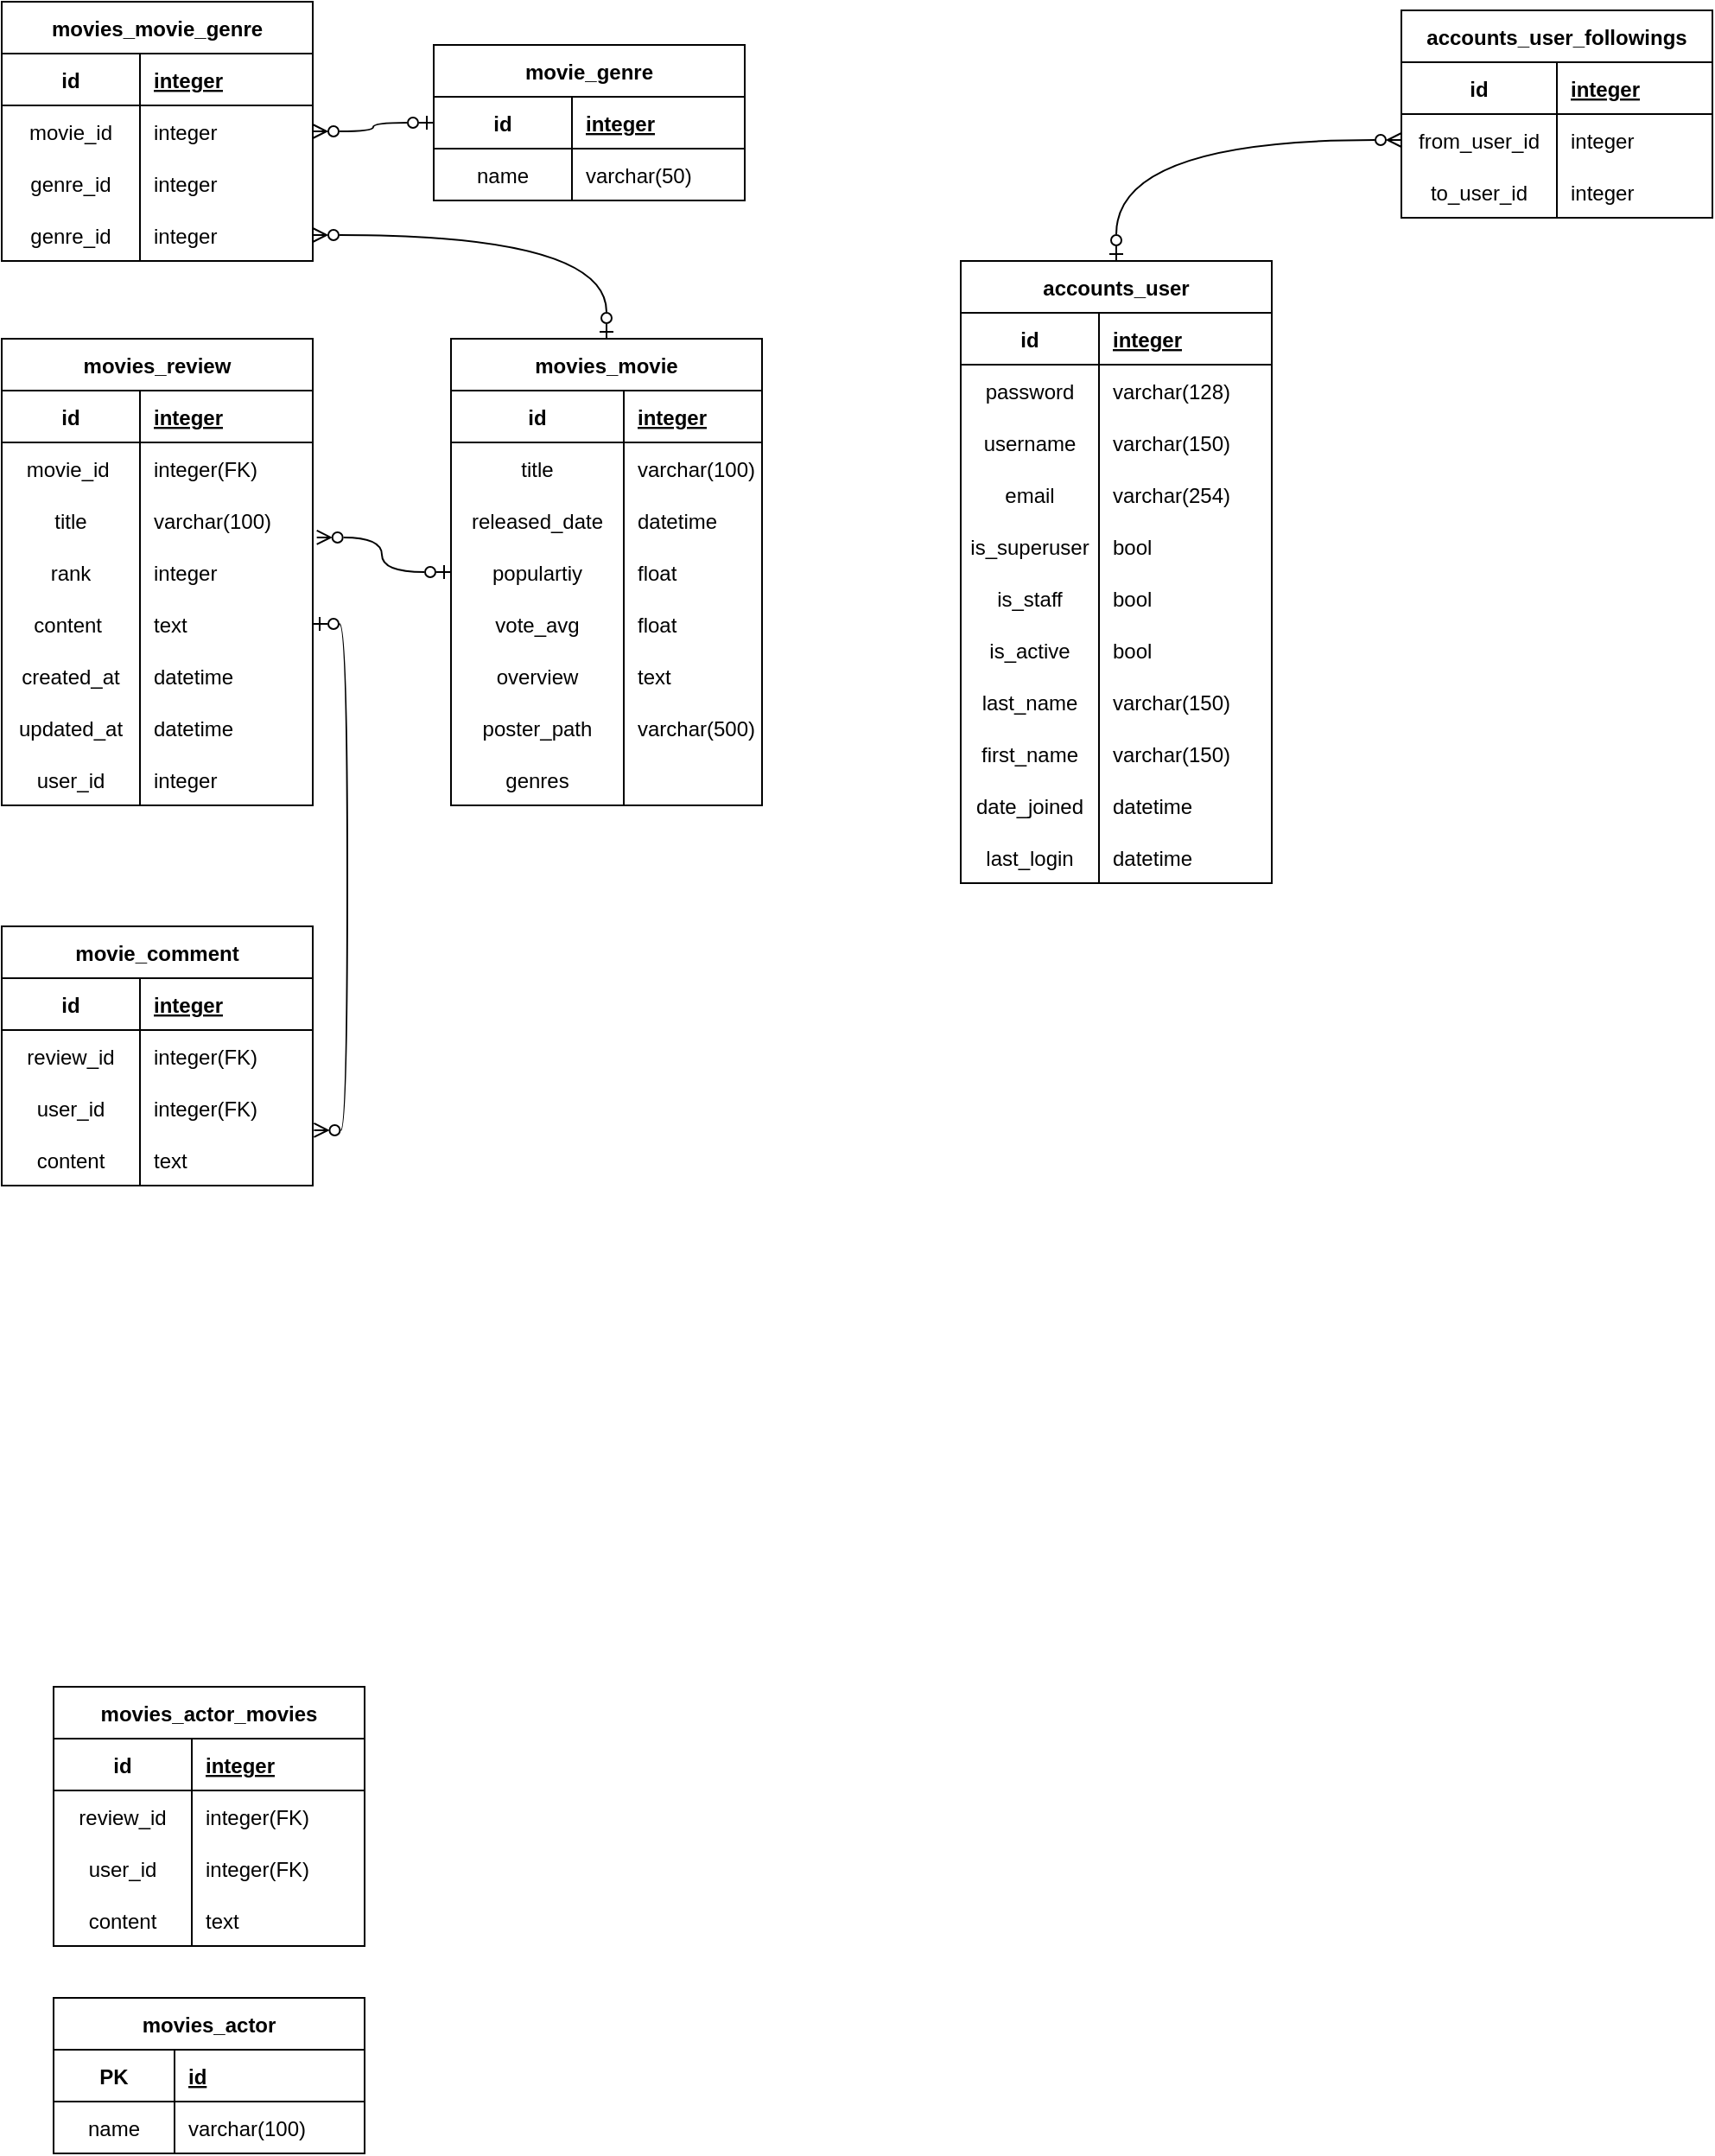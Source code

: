 <mxfile version="20.5.3" type="device"><diagram id="C5RBs43oDa-KdzZeNtuy" name="Page-1"><mxGraphModel dx="613" dy="1003" grid="1" gridSize="10" guides="1" tooltips="1" connect="1" arrows="1" fold="1" page="1" pageScale="1" pageWidth="1169" pageHeight="827" math="0" shadow="0"><root><mxCell id="WIyWlLk6GJQsqaUBKTNV-0"/><mxCell id="WIyWlLk6GJQsqaUBKTNV-1" parent="WIyWlLk6GJQsqaUBKTNV-0"/><mxCell id="pNiZyCKbFAenFCGOa4Ml-311" style="edgeStyle=orthogonalEdgeStyle;curved=1;rounded=0;orthogonalLoop=1;jettySize=auto;html=1;exitX=0.5;exitY=0;exitDx=0;exitDy=0;startArrow=ERzeroToOne;startFill=0;endArrow=ERzeroToMany;endFill=0;" edge="1" parent="WIyWlLk6GJQsqaUBKTNV-1" source="pNiZyCKbFAenFCGOa4Ml-2" target="pNiZyCKbFAenFCGOa4Ml-197"><mxGeometry relative="1" as="geometry"/></mxCell><mxCell id="pNiZyCKbFAenFCGOa4Ml-2" value="movies_movie" style="shape=table;startSize=30;container=1;collapsible=1;childLayout=tableLayout;fixedRows=1;rowLines=0;fontStyle=1;align=center;resizeLast=1;" vertex="1" parent="WIyWlLk6GJQsqaUBKTNV-1"><mxGeometry x="290" y="210" width="180" height="270" as="geometry"/></mxCell><mxCell id="pNiZyCKbFAenFCGOa4Ml-3" value="" style="shape=tableRow;horizontal=0;startSize=0;swimlaneHead=0;swimlaneBody=0;fillColor=none;collapsible=0;dropTarget=0;points=[[0,0.5],[1,0.5]];portConstraint=eastwest;top=0;left=0;right=0;bottom=1;" vertex="1" parent="pNiZyCKbFAenFCGOa4Ml-2"><mxGeometry y="30" width="180" height="30" as="geometry"/></mxCell><mxCell id="pNiZyCKbFAenFCGOa4Ml-4" value="id" style="shape=partialRectangle;connectable=0;fillColor=none;top=0;left=0;bottom=0;right=0;fontStyle=1;overflow=hidden;" vertex="1" parent="pNiZyCKbFAenFCGOa4Ml-3"><mxGeometry width="100" height="30" as="geometry"><mxRectangle width="100" height="30" as="alternateBounds"/></mxGeometry></mxCell><mxCell id="pNiZyCKbFAenFCGOa4Ml-5" value="integer" style="shape=partialRectangle;connectable=0;fillColor=none;top=0;left=0;bottom=0;right=0;align=left;spacingLeft=6;fontStyle=5;overflow=hidden;" vertex="1" parent="pNiZyCKbFAenFCGOa4Ml-3"><mxGeometry x="100" width="80" height="30" as="geometry"><mxRectangle width="80" height="30" as="alternateBounds"/></mxGeometry></mxCell><mxCell id="pNiZyCKbFAenFCGOa4Ml-6" value="" style="shape=tableRow;horizontal=0;startSize=0;swimlaneHead=0;swimlaneBody=0;fillColor=none;collapsible=0;dropTarget=0;points=[[0,0.5],[1,0.5]];portConstraint=eastwest;top=0;left=0;right=0;bottom=0;" vertex="1" parent="pNiZyCKbFAenFCGOa4Ml-2"><mxGeometry y="60" width="180" height="30" as="geometry"/></mxCell><mxCell id="pNiZyCKbFAenFCGOa4Ml-7" value="title" style="shape=partialRectangle;connectable=0;fillColor=none;top=0;left=0;bottom=0;right=0;editable=1;overflow=hidden;" vertex="1" parent="pNiZyCKbFAenFCGOa4Ml-6"><mxGeometry width="100" height="30" as="geometry"><mxRectangle width="100" height="30" as="alternateBounds"/></mxGeometry></mxCell><mxCell id="pNiZyCKbFAenFCGOa4Ml-8" value="varchar(100)" style="shape=partialRectangle;connectable=0;fillColor=none;top=0;left=0;bottom=0;right=0;align=left;spacingLeft=6;overflow=hidden;" vertex="1" parent="pNiZyCKbFAenFCGOa4Ml-6"><mxGeometry x="100" width="80" height="30" as="geometry"><mxRectangle width="80" height="30" as="alternateBounds"/></mxGeometry></mxCell><mxCell id="pNiZyCKbFAenFCGOa4Ml-9" value="" style="shape=tableRow;horizontal=0;startSize=0;swimlaneHead=0;swimlaneBody=0;fillColor=none;collapsible=0;dropTarget=0;points=[[0,0.5],[1,0.5]];portConstraint=eastwest;top=0;left=0;right=0;bottom=0;" vertex="1" parent="pNiZyCKbFAenFCGOa4Ml-2"><mxGeometry y="90" width="180" height="30" as="geometry"/></mxCell><mxCell id="pNiZyCKbFAenFCGOa4Ml-10" value="released_date" style="shape=partialRectangle;connectable=0;fillColor=none;top=0;left=0;bottom=0;right=0;editable=1;overflow=hidden;" vertex="1" parent="pNiZyCKbFAenFCGOa4Ml-9"><mxGeometry width="100" height="30" as="geometry"><mxRectangle width="100" height="30" as="alternateBounds"/></mxGeometry></mxCell><mxCell id="pNiZyCKbFAenFCGOa4Ml-11" value="datetime" style="shape=partialRectangle;connectable=0;fillColor=none;top=0;left=0;bottom=0;right=0;align=left;spacingLeft=6;overflow=hidden;" vertex="1" parent="pNiZyCKbFAenFCGOa4Ml-9"><mxGeometry x="100" width="80" height="30" as="geometry"><mxRectangle width="80" height="30" as="alternateBounds"/></mxGeometry></mxCell><mxCell id="pNiZyCKbFAenFCGOa4Ml-12" value="" style="shape=tableRow;horizontal=0;startSize=0;swimlaneHead=0;swimlaneBody=0;fillColor=none;collapsible=0;dropTarget=0;points=[[0,0.5],[1,0.5]];portConstraint=eastwest;top=0;left=0;right=0;bottom=0;" vertex="1" parent="pNiZyCKbFAenFCGOa4Ml-2"><mxGeometry y="120" width="180" height="30" as="geometry"/></mxCell><mxCell id="pNiZyCKbFAenFCGOa4Ml-13" value="populartiy" style="shape=partialRectangle;connectable=0;fillColor=none;top=0;left=0;bottom=0;right=0;editable=1;overflow=hidden;" vertex="1" parent="pNiZyCKbFAenFCGOa4Ml-12"><mxGeometry width="100" height="30" as="geometry"><mxRectangle width="100" height="30" as="alternateBounds"/></mxGeometry></mxCell><mxCell id="pNiZyCKbFAenFCGOa4Ml-14" value="float" style="shape=partialRectangle;connectable=0;fillColor=none;top=0;left=0;bottom=0;right=0;align=left;spacingLeft=6;overflow=hidden;" vertex="1" parent="pNiZyCKbFAenFCGOa4Ml-12"><mxGeometry x="100" width="80" height="30" as="geometry"><mxRectangle width="80" height="30" as="alternateBounds"/></mxGeometry></mxCell><mxCell id="pNiZyCKbFAenFCGOa4Ml-15" style="shape=tableRow;horizontal=0;startSize=0;swimlaneHead=0;swimlaneBody=0;fillColor=none;collapsible=0;dropTarget=0;points=[[0,0.5],[1,0.5]];portConstraint=eastwest;top=0;left=0;right=0;bottom=0;" vertex="1" parent="pNiZyCKbFAenFCGOa4Ml-2"><mxGeometry y="150" width="180" height="30" as="geometry"/></mxCell><mxCell id="pNiZyCKbFAenFCGOa4Ml-16" value="vote_avg" style="shape=partialRectangle;connectable=0;fillColor=none;top=0;left=0;bottom=0;right=0;editable=1;overflow=hidden;" vertex="1" parent="pNiZyCKbFAenFCGOa4Ml-15"><mxGeometry width="100" height="30" as="geometry"><mxRectangle width="100" height="30" as="alternateBounds"/></mxGeometry></mxCell><mxCell id="pNiZyCKbFAenFCGOa4Ml-17" value="float" style="shape=partialRectangle;connectable=0;fillColor=none;top=0;left=0;bottom=0;right=0;align=left;spacingLeft=6;overflow=hidden;" vertex="1" parent="pNiZyCKbFAenFCGOa4Ml-15"><mxGeometry x="100" width="80" height="30" as="geometry"><mxRectangle width="80" height="30" as="alternateBounds"/></mxGeometry></mxCell><mxCell id="pNiZyCKbFAenFCGOa4Ml-19" style="shape=tableRow;horizontal=0;startSize=0;swimlaneHead=0;swimlaneBody=0;fillColor=none;collapsible=0;dropTarget=0;points=[[0,0.5],[1,0.5]];portConstraint=eastwest;top=0;left=0;right=0;bottom=0;" vertex="1" parent="pNiZyCKbFAenFCGOa4Ml-2"><mxGeometry y="180" width="180" height="30" as="geometry"/></mxCell><mxCell id="pNiZyCKbFAenFCGOa4Ml-20" value="overview" style="shape=partialRectangle;connectable=0;fillColor=none;top=0;left=0;bottom=0;right=0;editable=1;overflow=hidden;" vertex="1" parent="pNiZyCKbFAenFCGOa4Ml-19"><mxGeometry width="100" height="30" as="geometry"><mxRectangle width="100" height="30" as="alternateBounds"/></mxGeometry></mxCell><mxCell id="pNiZyCKbFAenFCGOa4Ml-21" value="text" style="shape=partialRectangle;connectable=0;fillColor=none;top=0;left=0;bottom=0;right=0;align=left;spacingLeft=6;overflow=hidden;" vertex="1" parent="pNiZyCKbFAenFCGOa4Ml-19"><mxGeometry x="100" width="80" height="30" as="geometry"><mxRectangle width="80" height="30" as="alternateBounds"/></mxGeometry></mxCell><mxCell id="pNiZyCKbFAenFCGOa4Ml-22" style="shape=tableRow;horizontal=0;startSize=0;swimlaneHead=0;swimlaneBody=0;fillColor=none;collapsible=0;dropTarget=0;points=[[0,0.5],[1,0.5]];portConstraint=eastwest;top=0;left=0;right=0;bottom=0;" vertex="1" parent="pNiZyCKbFAenFCGOa4Ml-2"><mxGeometry y="210" width="180" height="30" as="geometry"/></mxCell><mxCell id="pNiZyCKbFAenFCGOa4Ml-23" value="poster_path" style="shape=partialRectangle;connectable=0;fillColor=none;top=0;left=0;bottom=0;right=0;editable=1;overflow=hidden;" vertex="1" parent="pNiZyCKbFAenFCGOa4Ml-22"><mxGeometry width="100" height="30" as="geometry"><mxRectangle width="100" height="30" as="alternateBounds"/></mxGeometry></mxCell><mxCell id="pNiZyCKbFAenFCGOa4Ml-24" value="varchar(500)" style="shape=partialRectangle;connectable=0;fillColor=none;top=0;left=0;bottom=0;right=0;align=left;spacingLeft=6;overflow=hidden;" vertex="1" parent="pNiZyCKbFAenFCGOa4Ml-22"><mxGeometry x="100" width="80" height="30" as="geometry"><mxRectangle width="80" height="30" as="alternateBounds"/></mxGeometry></mxCell><mxCell id="pNiZyCKbFAenFCGOa4Ml-25" style="shape=tableRow;horizontal=0;startSize=0;swimlaneHead=0;swimlaneBody=0;fillColor=none;collapsible=0;dropTarget=0;points=[[0,0.5],[1,0.5]];portConstraint=eastwest;top=0;left=0;right=0;bottom=0;" vertex="1" parent="pNiZyCKbFAenFCGOa4Ml-2"><mxGeometry y="240" width="180" height="30" as="geometry"/></mxCell><mxCell id="pNiZyCKbFAenFCGOa4Ml-26" value="genres" style="shape=partialRectangle;connectable=0;fillColor=none;top=0;left=0;bottom=0;right=0;editable=1;overflow=hidden;" vertex="1" parent="pNiZyCKbFAenFCGOa4Ml-25"><mxGeometry width="100" height="30" as="geometry"><mxRectangle width="100" height="30" as="alternateBounds"/></mxGeometry></mxCell><mxCell id="pNiZyCKbFAenFCGOa4Ml-27" style="shape=partialRectangle;connectable=0;fillColor=none;top=0;left=0;bottom=0;right=0;align=left;spacingLeft=6;overflow=hidden;" vertex="1" parent="pNiZyCKbFAenFCGOa4Ml-25"><mxGeometry x="100" width="80" height="30" as="geometry"><mxRectangle width="80" height="30" as="alternateBounds"/></mxGeometry></mxCell><mxCell id="pNiZyCKbFAenFCGOa4Ml-56" value="movies_review" style="shape=table;startSize=30;container=1;collapsible=1;childLayout=tableLayout;fixedRows=1;rowLines=0;fontStyle=1;align=center;resizeLast=1;" vertex="1" parent="WIyWlLk6GJQsqaUBKTNV-1"><mxGeometry x="30" y="210" width="180" height="270" as="geometry"/></mxCell><mxCell id="pNiZyCKbFAenFCGOa4Ml-57" value="" style="shape=tableRow;horizontal=0;startSize=0;swimlaneHead=0;swimlaneBody=0;fillColor=none;collapsible=0;dropTarget=0;points=[[0,0.5],[1,0.5]];portConstraint=eastwest;top=0;left=0;right=0;bottom=1;" vertex="1" parent="pNiZyCKbFAenFCGOa4Ml-56"><mxGeometry y="30" width="180" height="30" as="geometry"/></mxCell><mxCell id="pNiZyCKbFAenFCGOa4Ml-58" value="id" style="shape=partialRectangle;connectable=0;fillColor=none;top=0;left=0;bottom=0;right=0;fontStyle=1;overflow=hidden;" vertex="1" parent="pNiZyCKbFAenFCGOa4Ml-57"><mxGeometry width="80" height="30" as="geometry"><mxRectangle width="80" height="30" as="alternateBounds"/></mxGeometry></mxCell><mxCell id="pNiZyCKbFAenFCGOa4Ml-59" value="integer" style="shape=partialRectangle;connectable=0;fillColor=none;top=0;left=0;bottom=0;right=0;align=left;spacingLeft=6;fontStyle=5;overflow=hidden;" vertex="1" parent="pNiZyCKbFAenFCGOa4Ml-57"><mxGeometry x="80" width="100" height="30" as="geometry"><mxRectangle width="100" height="30" as="alternateBounds"/></mxGeometry></mxCell><mxCell id="pNiZyCKbFAenFCGOa4Ml-138" style="shape=tableRow;horizontal=0;startSize=0;swimlaneHead=0;swimlaneBody=0;fillColor=none;collapsible=0;dropTarget=0;points=[[0,0.5],[1,0.5]];portConstraint=eastwest;top=0;left=0;right=0;bottom=0;" vertex="1" parent="pNiZyCKbFAenFCGOa4Ml-56"><mxGeometry y="60" width="180" height="30" as="geometry"/></mxCell><mxCell id="pNiZyCKbFAenFCGOa4Ml-139" value="movie_id " style="shape=partialRectangle;connectable=0;fillColor=none;top=0;left=0;bottom=0;right=0;editable=1;overflow=hidden;" vertex="1" parent="pNiZyCKbFAenFCGOa4Ml-138"><mxGeometry width="80" height="30" as="geometry"><mxRectangle width="80" height="30" as="alternateBounds"/></mxGeometry></mxCell><mxCell id="pNiZyCKbFAenFCGOa4Ml-140" value="integer(FK)" style="shape=partialRectangle;connectable=0;fillColor=none;top=0;left=0;bottom=0;right=0;align=left;spacingLeft=6;overflow=hidden;" vertex="1" parent="pNiZyCKbFAenFCGOa4Ml-138"><mxGeometry x="80" width="100" height="30" as="geometry"><mxRectangle width="100" height="30" as="alternateBounds"/></mxGeometry></mxCell><mxCell id="pNiZyCKbFAenFCGOa4Ml-63" value="" style="shape=tableRow;horizontal=0;startSize=0;swimlaneHead=0;swimlaneBody=0;fillColor=none;collapsible=0;dropTarget=0;points=[[0,0.5],[1,0.5]];portConstraint=eastwest;top=0;left=0;right=0;bottom=0;" vertex="1" parent="pNiZyCKbFAenFCGOa4Ml-56"><mxGeometry y="90" width="180" height="30" as="geometry"/></mxCell><mxCell id="pNiZyCKbFAenFCGOa4Ml-64" value="title" style="shape=partialRectangle;connectable=0;fillColor=none;top=0;left=0;bottom=0;right=0;editable=1;overflow=hidden;" vertex="1" parent="pNiZyCKbFAenFCGOa4Ml-63"><mxGeometry width="80" height="30" as="geometry"><mxRectangle width="80" height="30" as="alternateBounds"/></mxGeometry></mxCell><mxCell id="pNiZyCKbFAenFCGOa4Ml-65" value="varchar(100)" style="shape=partialRectangle;connectable=0;fillColor=none;top=0;left=0;bottom=0;right=0;align=left;spacingLeft=6;overflow=hidden;" vertex="1" parent="pNiZyCKbFAenFCGOa4Ml-63"><mxGeometry x="80" width="100" height="30" as="geometry"><mxRectangle width="100" height="30" as="alternateBounds"/></mxGeometry></mxCell><mxCell id="pNiZyCKbFAenFCGOa4Ml-66" value="" style="shape=tableRow;horizontal=0;startSize=0;swimlaneHead=0;swimlaneBody=0;fillColor=none;collapsible=0;dropTarget=0;points=[[0,0.5],[1,0.5]];portConstraint=eastwest;top=0;left=0;right=0;bottom=0;" vertex="1" parent="pNiZyCKbFAenFCGOa4Ml-56"><mxGeometry y="120" width="180" height="30" as="geometry"/></mxCell><mxCell id="pNiZyCKbFAenFCGOa4Ml-67" value="rank" style="shape=partialRectangle;connectable=0;fillColor=none;top=0;left=0;bottom=0;right=0;editable=1;overflow=hidden;" vertex="1" parent="pNiZyCKbFAenFCGOa4Ml-66"><mxGeometry width="80" height="30" as="geometry"><mxRectangle width="80" height="30" as="alternateBounds"/></mxGeometry></mxCell><mxCell id="pNiZyCKbFAenFCGOa4Ml-68" value="integer" style="shape=partialRectangle;connectable=0;fillColor=none;top=0;left=0;bottom=0;right=0;align=left;spacingLeft=6;overflow=hidden;" vertex="1" parent="pNiZyCKbFAenFCGOa4Ml-66"><mxGeometry x="80" width="100" height="30" as="geometry"><mxRectangle width="100" height="30" as="alternateBounds"/></mxGeometry></mxCell><mxCell id="pNiZyCKbFAenFCGOa4Ml-135" style="shape=tableRow;horizontal=0;startSize=0;swimlaneHead=0;swimlaneBody=0;fillColor=none;collapsible=0;dropTarget=0;points=[[0,0.5],[1,0.5]];portConstraint=eastwest;top=0;left=0;right=0;bottom=0;" vertex="1" parent="pNiZyCKbFAenFCGOa4Ml-56"><mxGeometry y="150" width="180" height="30" as="geometry"/></mxCell><mxCell id="pNiZyCKbFAenFCGOa4Ml-136" value="content " style="shape=partialRectangle;connectable=0;fillColor=none;top=0;left=0;bottom=0;right=0;editable=1;overflow=hidden;" vertex="1" parent="pNiZyCKbFAenFCGOa4Ml-135"><mxGeometry width="80" height="30" as="geometry"><mxRectangle width="80" height="30" as="alternateBounds"/></mxGeometry></mxCell><mxCell id="pNiZyCKbFAenFCGOa4Ml-137" value="text" style="shape=partialRectangle;connectable=0;fillColor=none;top=0;left=0;bottom=0;right=0;align=left;spacingLeft=6;overflow=hidden;" vertex="1" parent="pNiZyCKbFAenFCGOa4Ml-135"><mxGeometry x="80" width="100" height="30" as="geometry"><mxRectangle width="100" height="30" as="alternateBounds"/></mxGeometry></mxCell><mxCell id="pNiZyCKbFAenFCGOa4Ml-132" style="shape=tableRow;horizontal=0;startSize=0;swimlaneHead=0;swimlaneBody=0;fillColor=none;collapsible=0;dropTarget=0;points=[[0,0.5],[1,0.5]];portConstraint=eastwest;top=0;left=0;right=0;bottom=0;" vertex="1" parent="pNiZyCKbFAenFCGOa4Ml-56"><mxGeometry y="180" width="180" height="30" as="geometry"/></mxCell><mxCell id="pNiZyCKbFAenFCGOa4Ml-133" value="created_at" style="shape=partialRectangle;connectable=0;fillColor=none;top=0;left=0;bottom=0;right=0;editable=1;overflow=hidden;" vertex="1" parent="pNiZyCKbFAenFCGOa4Ml-132"><mxGeometry width="80" height="30" as="geometry"><mxRectangle width="80" height="30" as="alternateBounds"/></mxGeometry></mxCell><mxCell id="pNiZyCKbFAenFCGOa4Ml-134" value="datetime" style="shape=partialRectangle;connectable=0;fillColor=none;top=0;left=0;bottom=0;right=0;align=left;spacingLeft=6;overflow=hidden;" vertex="1" parent="pNiZyCKbFAenFCGOa4Ml-132"><mxGeometry x="80" width="100" height="30" as="geometry"><mxRectangle width="100" height="30" as="alternateBounds"/></mxGeometry></mxCell><mxCell id="pNiZyCKbFAenFCGOa4Ml-129" style="shape=tableRow;horizontal=0;startSize=0;swimlaneHead=0;swimlaneBody=0;fillColor=none;collapsible=0;dropTarget=0;points=[[0,0.5],[1,0.5]];portConstraint=eastwest;top=0;left=0;right=0;bottom=0;" vertex="1" parent="pNiZyCKbFAenFCGOa4Ml-56"><mxGeometry y="210" width="180" height="30" as="geometry"/></mxCell><mxCell id="pNiZyCKbFAenFCGOa4Ml-130" value="updated_at" style="shape=partialRectangle;connectable=0;fillColor=none;top=0;left=0;bottom=0;right=0;editable=1;overflow=hidden;" vertex="1" parent="pNiZyCKbFAenFCGOa4Ml-129"><mxGeometry width="80" height="30" as="geometry"><mxRectangle width="80" height="30" as="alternateBounds"/></mxGeometry></mxCell><mxCell id="pNiZyCKbFAenFCGOa4Ml-131" value="datetime" style="shape=partialRectangle;connectable=0;fillColor=none;top=0;left=0;bottom=0;right=0;align=left;spacingLeft=6;overflow=hidden;" vertex="1" parent="pNiZyCKbFAenFCGOa4Ml-129"><mxGeometry x="80" width="100" height="30" as="geometry"><mxRectangle width="100" height="30" as="alternateBounds"/></mxGeometry></mxCell><mxCell id="pNiZyCKbFAenFCGOa4Ml-141" style="shape=tableRow;horizontal=0;startSize=0;swimlaneHead=0;swimlaneBody=0;fillColor=none;collapsible=0;dropTarget=0;points=[[0,0.5],[1,0.5]];portConstraint=eastwest;top=0;left=0;right=0;bottom=0;" vertex="1" parent="pNiZyCKbFAenFCGOa4Ml-56"><mxGeometry y="240" width="180" height="30" as="geometry"/></mxCell><mxCell id="pNiZyCKbFAenFCGOa4Ml-142" value="user_id" style="shape=partialRectangle;connectable=0;fillColor=none;top=0;left=0;bottom=0;right=0;editable=1;overflow=hidden;" vertex="1" parent="pNiZyCKbFAenFCGOa4Ml-141"><mxGeometry width="80" height="30" as="geometry"><mxRectangle width="80" height="30" as="alternateBounds"/></mxGeometry></mxCell><mxCell id="pNiZyCKbFAenFCGOa4Ml-143" value="integer" style="shape=partialRectangle;connectable=0;fillColor=none;top=0;left=0;bottom=0;right=0;align=left;spacingLeft=6;overflow=hidden;" vertex="1" parent="pNiZyCKbFAenFCGOa4Ml-141"><mxGeometry x="80" width="100" height="30" as="geometry"><mxRectangle width="100" height="30" as="alternateBounds"/></mxGeometry></mxCell><mxCell id="pNiZyCKbFAenFCGOa4Ml-69" value="movies_actor" style="shape=table;startSize=30;container=1;collapsible=1;childLayout=tableLayout;fixedRows=1;rowLines=0;fontStyle=1;align=center;resizeLast=1;" vertex="1" parent="WIyWlLk6GJQsqaUBKTNV-1"><mxGeometry x="60" y="1170" width="180" height="90" as="geometry"/></mxCell><mxCell id="pNiZyCKbFAenFCGOa4Ml-70" value="" style="shape=tableRow;horizontal=0;startSize=0;swimlaneHead=0;swimlaneBody=0;fillColor=none;collapsible=0;dropTarget=0;points=[[0,0.5],[1,0.5]];portConstraint=eastwest;top=0;left=0;right=0;bottom=1;" vertex="1" parent="pNiZyCKbFAenFCGOa4Ml-69"><mxGeometry y="30" width="180" height="30" as="geometry"/></mxCell><mxCell id="pNiZyCKbFAenFCGOa4Ml-71" value="PK" style="shape=partialRectangle;connectable=0;fillColor=none;top=0;left=0;bottom=0;right=0;fontStyle=1;overflow=hidden;" vertex="1" parent="pNiZyCKbFAenFCGOa4Ml-70"><mxGeometry width="70" height="30" as="geometry"><mxRectangle width="70" height="30" as="alternateBounds"/></mxGeometry></mxCell><mxCell id="pNiZyCKbFAenFCGOa4Ml-72" value="id" style="shape=partialRectangle;connectable=0;fillColor=none;top=0;left=0;bottom=0;right=0;align=left;spacingLeft=6;fontStyle=5;overflow=hidden;" vertex="1" parent="pNiZyCKbFAenFCGOa4Ml-70"><mxGeometry x="70" width="110" height="30" as="geometry"><mxRectangle width="110" height="30" as="alternateBounds"/></mxGeometry></mxCell><mxCell id="pNiZyCKbFAenFCGOa4Ml-73" value="" style="shape=tableRow;horizontal=0;startSize=0;swimlaneHead=0;swimlaneBody=0;fillColor=none;collapsible=0;dropTarget=0;points=[[0,0.5],[1,0.5]];portConstraint=eastwest;top=0;left=0;right=0;bottom=0;" vertex="1" parent="pNiZyCKbFAenFCGOa4Ml-69"><mxGeometry y="60" width="180" height="30" as="geometry"/></mxCell><mxCell id="pNiZyCKbFAenFCGOa4Ml-74" value="name" style="shape=partialRectangle;connectable=0;fillColor=none;top=0;left=0;bottom=0;right=0;editable=1;overflow=hidden;" vertex="1" parent="pNiZyCKbFAenFCGOa4Ml-73"><mxGeometry width="70" height="30" as="geometry"><mxRectangle width="70" height="30" as="alternateBounds"/></mxGeometry></mxCell><mxCell id="pNiZyCKbFAenFCGOa4Ml-75" value="varchar(100)" style="shape=partialRectangle;connectable=0;fillColor=none;top=0;left=0;bottom=0;right=0;align=left;spacingLeft=6;overflow=hidden;" vertex="1" parent="pNiZyCKbFAenFCGOa4Ml-73"><mxGeometry x="70" width="110" height="30" as="geometry"><mxRectangle width="110" height="30" as="alternateBounds"/></mxGeometry></mxCell><mxCell id="pNiZyCKbFAenFCGOa4Ml-312" style="edgeStyle=orthogonalEdgeStyle;curved=1;rounded=0;orthogonalLoop=1;jettySize=auto;html=1;exitX=0.5;exitY=0;exitDx=0;exitDy=0;startArrow=ERzeroToOne;startFill=0;endArrow=ERzeroToMany;endFill=0;" edge="1" parent="WIyWlLk6GJQsqaUBKTNV-1" source="pNiZyCKbFAenFCGOa4Ml-82" target="pNiZyCKbFAenFCGOa4Ml-120"><mxGeometry relative="1" as="geometry"/></mxCell><mxCell id="pNiZyCKbFAenFCGOa4Ml-82" value="accounts_user" style="shape=table;startSize=30;container=1;collapsible=1;childLayout=tableLayout;fixedRows=1;rowLines=0;fontStyle=1;align=center;resizeLast=1;" vertex="1" parent="WIyWlLk6GJQsqaUBKTNV-1"><mxGeometry x="585" y="165" width="180" height="360" as="geometry"/></mxCell><mxCell id="pNiZyCKbFAenFCGOa4Ml-83" value="" style="shape=tableRow;horizontal=0;startSize=0;swimlaneHead=0;swimlaneBody=0;fillColor=none;collapsible=0;dropTarget=0;points=[[0,0.5],[1,0.5]];portConstraint=eastwest;top=0;left=0;right=0;bottom=1;" vertex="1" parent="pNiZyCKbFAenFCGOa4Ml-82"><mxGeometry y="30" width="180" height="30" as="geometry"/></mxCell><mxCell id="pNiZyCKbFAenFCGOa4Ml-84" value="id" style="shape=partialRectangle;connectable=0;fillColor=none;top=0;left=0;bottom=0;right=0;fontStyle=1;overflow=hidden;" vertex="1" parent="pNiZyCKbFAenFCGOa4Ml-83"><mxGeometry width="80" height="30" as="geometry"><mxRectangle width="80" height="30" as="alternateBounds"/></mxGeometry></mxCell><mxCell id="pNiZyCKbFAenFCGOa4Ml-85" value="integer" style="shape=partialRectangle;connectable=0;fillColor=none;top=0;left=0;bottom=0;right=0;align=left;spacingLeft=6;fontStyle=5;overflow=hidden;" vertex="1" parent="pNiZyCKbFAenFCGOa4Ml-83"><mxGeometry x="80" width="100" height="30" as="geometry"><mxRectangle width="100" height="30" as="alternateBounds"/></mxGeometry></mxCell><mxCell id="pNiZyCKbFAenFCGOa4Ml-86" value="" style="shape=tableRow;horizontal=0;startSize=0;swimlaneHead=0;swimlaneBody=0;fillColor=none;collapsible=0;dropTarget=0;points=[[0,0.5],[1,0.5]];portConstraint=eastwest;top=0;left=0;right=0;bottom=0;" vertex="1" parent="pNiZyCKbFAenFCGOa4Ml-82"><mxGeometry y="60" width="180" height="30" as="geometry"/></mxCell><mxCell id="pNiZyCKbFAenFCGOa4Ml-87" value="password" style="shape=partialRectangle;connectable=0;fillColor=none;top=0;left=0;bottom=0;right=0;editable=1;overflow=hidden;" vertex="1" parent="pNiZyCKbFAenFCGOa4Ml-86"><mxGeometry width="80" height="30" as="geometry"><mxRectangle width="80" height="30" as="alternateBounds"/></mxGeometry></mxCell><mxCell id="pNiZyCKbFAenFCGOa4Ml-88" value="varchar(128)" style="shape=partialRectangle;connectable=0;fillColor=none;top=0;left=0;bottom=0;right=0;align=left;spacingLeft=6;overflow=hidden;" vertex="1" parent="pNiZyCKbFAenFCGOa4Ml-86"><mxGeometry x="80" width="100" height="30" as="geometry"><mxRectangle width="100" height="30" as="alternateBounds"/></mxGeometry></mxCell><mxCell id="pNiZyCKbFAenFCGOa4Ml-89" value="" style="shape=tableRow;horizontal=0;startSize=0;swimlaneHead=0;swimlaneBody=0;fillColor=none;collapsible=0;dropTarget=0;points=[[0,0.5],[1,0.5]];portConstraint=eastwest;top=0;left=0;right=0;bottom=0;" vertex="1" parent="pNiZyCKbFAenFCGOa4Ml-82"><mxGeometry y="90" width="180" height="30" as="geometry"/></mxCell><mxCell id="pNiZyCKbFAenFCGOa4Ml-90" value="username" style="shape=partialRectangle;connectable=0;fillColor=none;top=0;left=0;bottom=0;right=0;editable=1;overflow=hidden;" vertex="1" parent="pNiZyCKbFAenFCGOa4Ml-89"><mxGeometry width="80" height="30" as="geometry"><mxRectangle width="80" height="30" as="alternateBounds"/></mxGeometry></mxCell><mxCell id="pNiZyCKbFAenFCGOa4Ml-91" value="varchar(150)" style="shape=partialRectangle;connectable=0;fillColor=none;top=0;left=0;bottom=0;right=0;align=left;spacingLeft=6;overflow=hidden;" vertex="1" parent="pNiZyCKbFAenFCGOa4Ml-89"><mxGeometry x="80" width="100" height="30" as="geometry"><mxRectangle width="100" height="30" as="alternateBounds"/></mxGeometry></mxCell><mxCell id="pNiZyCKbFAenFCGOa4Ml-92" value="" style="shape=tableRow;horizontal=0;startSize=0;swimlaneHead=0;swimlaneBody=0;fillColor=none;collapsible=0;dropTarget=0;points=[[0,0.5],[1,0.5]];portConstraint=eastwest;top=0;left=0;right=0;bottom=0;" vertex="1" parent="pNiZyCKbFAenFCGOa4Ml-82"><mxGeometry y="120" width="180" height="30" as="geometry"/></mxCell><mxCell id="pNiZyCKbFAenFCGOa4Ml-93" value="email" style="shape=partialRectangle;connectable=0;fillColor=none;top=0;left=0;bottom=0;right=0;editable=1;overflow=hidden;" vertex="1" parent="pNiZyCKbFAenFCGOa4Ml-92"><mxGeometry width="80" height="30" as="geometry"><mxRectangle width="80" height="30" as="alternateBounds"/></mxGeometry></mxCell><mxCell id="pNiZyCKbFAenFCGOa4Ml-94" value="varchar(254)" style="shape=partialRectangle;connectable=0;fillColor=none;top=0;left=0;bottom=0;right=0;align=left;spacingLeft=6;overflow=hidden;" vertex="1" parent="pNiZyCKbFAenFCGOa4Ml-92"><mxGeometry x="80" width="100" height="30" as="geometry"><mxRectangle width="100" height="30" as="alternateBounds"/></mxGeometry></mxCell><mxCell id="pNiZyCKbFAenFCGOa4Ml-95" style="shape=tableRow;horizontal=0;startSize=0;swimlaneHead=0;swimlaneBody=0;fillColor=none;collapsible=0;dropTarget=0;points=[[0,0.5],[1,0.5]];portConstraint=eastwest;top=0;left=0;right=0;bottom=0;" vertex="1" parent="pNiZyCKbFAenFCGOa4Ml-82"><mxGeometry y="150" width="180" height="30" as="geometry"/></mxCell><mxCell id="pNiZyCKbFAenFCGOa4Ml-96" value="is_superuser" style="shape=partialRectangle;connectable=0;fillColor=none;top=0;left=0;bottom=0;right=0;editable=1;overflow=hidden;" vertex="1" parent="pNiZyCKbFAenFCGOa4Ml-95"><mxGeometry width="80" height="30" as="geometry"><mxRectangle width="80" height="30" as="alternateBounds"/></mxGeometry></mxCell><mxCell id="pNiZyCKbFAenFCGOa4Ml-97" value="bool" style="shape=partialRectangle;connectable=0;fillColor=none;top=0;left=0;bottom=0;right=0;align=left;spacingLeft=6;overflow=hidden;" vertex="1" parent="pNiZyCKbFAenFCGOa4Ml-95"><mxGeometry x="80" width="100" height="30" as="geometry"><mxRectangle width="100" height="30" as="alternateBounds"/></mxGeometry></mxCell><mxCell id="pNiZyCKbFAenFCGOa4Ml-101" style="shape=tableRow;horizontal=0;startSize=0;swimlaneHead=0;swimlaneBody=0;fillColor=none;collapsible=0;dropTarget=0;points=[[0,0.5],[1,0.5]];portConstraint=eastwest;top=0;left=0;right=0;bottom=0;" vertex="1" parent="pNiZyCKbFAenFCGOa4Ml-82"><mxGeometry y="180" width="180" height="30" as="geometry"/></mxCell><mxCell id="pNiZyCKbFAenFCGOa4Ml-102" value="is_staff" style="shape=partialRectangle;connectable=0;fillColor=none;top=0;left=0;bottom=0;right=0;editable=1;overflow=hidden;" vertex="1" parent="pNiZyCKbFAenFCGOa4Ml-101"><mxGeometry width="80" height="30" as="geometry"><mxRectangle width="80" height="30" as="alternateBounds"/></mxGeometry></mxCell><mxCell id="pNiZyCKbFAenFCGOa4Ml-103" value="bool" style="shape=partialRectangle;connectable=0;fillColor=none;top=0;left=0;bottom=0;right=0;align=left;spacingLeft=6;overflow=hidden;" vertex="1" parent="pNiZyCKbFAenFCGOa4Ml-101"><mxGeometry x="80" width="100" height="30" as="geometry"><mxRectangle width="100" height="30" as="alternateBounds"/></mxGeometry></mxCell><mxCell id="pNiZyCKbFAenFCGOa4Ml-98" style="shape=tableRow;horizontal=0;startSize=0;swimlaneHead=0;swimlaneBody=0;fillColor=none;collapsible=0;dropTarget=0;points=[[0,0.5],[1,0.5]];portConstraint=eastwest;top=0;left=0;right=0;bottom=0;" vertex="1" parent="pNiZyCKbFAenFCGOa4Ml-82"><mxGeometry y="210" width="180" height="30" as="geometry"/></mxCell><mxCell id="pNiZyCKbFAenFCGOa4Ml-99" value="is_active" style="shape=partialRectangle;connectable=0;fillColor=none;top=0;left=0;bottom=0;right=0;editable=1;overflow=hidden;" vertex="1" parent="pNiZyCKbFAenFCGOa4Ml-98"><mxGeometry width="80" height="30" as="geometry"><mxRectangle width="80" height="30" as="alternateBounds"/></mxGeometry></mxCell><mxCell id="pNiZyCKbFAenFCGOa4Ml-100" value="bool" style="shape=partialRectangle;connectable=0;fillColor=none;top=0;left=0;bottom=0;right=0;align=left;spacingLeft=6;overflow=hidden;" vertex="1" parent="pNiZyCKbFAenFCGOa4Ml-98"><mxGeometry x="80" width="100" height="30" as="geometry"><mxRectangle width="100" height="30" as="alternateBounds"/></mxGeometry></mxCell><mxCell id="pNiZyCKbFAenFCGOa4Ml-104" style="shape=tableRow;horizontal=0;startSize=0;swimlaneHead=0;swimlaneBody=0;fillColor=none;collapsible=0;dropTarget=0;points=[[0,0.5],[1,0.5]];portConstraint=eastwest;top=0;left=0;right=0;bottom=0;" vertex="1" parent="pNiZyCKbFAenFCGOa4Ml-82"><mxGeometry y="240" width="180" height="30" as="geometry"/></mxCell><mxCell id="pNiZyCKbFAenFCGOa4Ml-105" value="last_name" style="shape=partialRectangle;connectable=0;fillColor=none;top=0;left=0;bottom=0;right=0;editable=1;overflow=hidden;" vertex="1" parent="pNiZyCKbFAenFCGOa4Ml-104"><mxGeometry width="80" height="30" as="geometry"><mxRectangle width="80" height="30" as="alternateBounds"/></mxGeometry></mxCell><mxCell id="pNiZyCKbFAenFCGOa4Ml-106" value="varchar(150)" style="shape=partialRectangle;connectable=0;fillColor=none;top=0;left=0;bottom=0;right=0;align=left;spacingLeft=6;overflow=hidden;" vertex="1" parent="pNiZyCKbFAenFCGOa4Ml-104"><mxGeometry x="80" width="100" height="30" as="geometry"><mxRectangle width="100" height="30" as="alternateBounds"/></mxGeometry></mxCell><mxCell id="pNiZyCKbFAenFCGOa4Ml-107" style="shape=tableRow;horizontal=0;startSize=0;swimlaneHead=0;swimlaneBody=0;fillColor=none;collapsible=0;dropTarget=0;points=[[0,0.5],[1,0.5]];portConstraint=eastwest;top=0;left=0;right=0;bottom=0;" vertex="1" parent="pNiZyCKbFAenFCGOa4Ml-82"><mxGeometry y="270" width="180" height="30" as="geometry"/></mxCell><mxCell id="pNiZyCKbFAenFCGOa4Ml-108" value="first_name" style="shape=partialRectangle;connectable=0;fillColor=none;top=0;left=0;bottom=0;right=0;editable=1;overflow=hidden;" vertex="1" parent="pNiZyCKbFAenFCGOa4Ml-107"><mxGeometry width="80" height="30" as="geometry"><mxRectangle width="80" height="30" as="alternateBounds"/></mxGeometry></mxCell><mxCell id="pNiZyCKbFAenFCGOa4Ml-109" value="varchar(150)" style="shape=partialRectangle;connectable=0;fillColor=none;top=0;left=0;bottom=0;right=0;align=left;spacingLeft=6;overflow=hidden;" vertex="1" parent="pNiZyCKbFAenFCGOa4Ml-107"><mxGeometry x="80" width="100" height="30" as="geometry"><mxRectangle width="100" height="30" as="alternateBounds"/></mxGeometry></mxCell><mxCell id="pNiZyCKbFAenFCGOa4Ml-110" style="shape=tableRow;horizontal=0;startSize=0;swimlaneHead=0;swimlaneBody=0;fillColor=none;collapsible=0;dropTarget=0;points=[[0,0.5],[1,0.5]];portConstraint=eastwest;top=0;left=0;right=0;bottom=0;" vertex="1" parent="pNiZyCKbFAenFCGOa4Ml-82"><mxGeometry y="300" width="180" height="30" as="geometry"/></mxCell><mxCell id="pNiZyCKbFAenFCGOa4Ml-111" value="date_joined" style="shape=partialRectangle;connectable=0;fillColor=none;top=0;left=0;bottom=0;right=0;editable=1;overflow=hidden;" vertex="1" parent="pNiZyCKbFAenFCGOa4Ml-110"><mxGeometry width="80" height="30" as="geometry"><mxRectangle width="80" height="30" as="alternateBounds"/></mxGeometry></mxCell><mxCell id="pNiZyCKbFAenFCGOa4Ml-112" value="datetime" style="shape=partialRectangle;connectable=0;fillColor=none;top=0;left=0;bottom=0;right=0;align=left;spacingLeft=6;overflow=hidden;" vertex="1" parent="pNiZyCKbFAenFCGOa4Ml-110"><mxGeometry x="80" width="100" height="30" as="geometry"><mxRectangle width="100" height="30" as="alternateBounds"/></mxGeometry></mxCell><mxCell id="pNiZyCKbFAenFCGOa4Ml-113" style="shape=tableRow;horizontal=0;startSize=0;swimlaneHead=0;swimlaneBody=0;fillColor=none;collapsible=0;dropTarget=0;points=[[0,0.5],[1,0.5]];portConstraint=eastwest;top=0;left=0;right=0;bottom=0;" vertex="1" parent="pNiZyCKbFAenFCGOa4Ml-82"><mxGeometry y="330" width="180" height="30" as="geometry"/></mxCell><mxCell id="pNiZyCKbFAenFCGOa4Ml-114" value="last_login" style="shape=partialRectangle;connectable=0;fillColor=none;top=0;left=0;bottom=0;right=0;editable=1;overflow=hidden;" vertex="1" parent="pNiZyCKbFAenFCGOa4Ml-113"><mxGeometry width="80" height="30" as="geometry"><mxRectangle width="80" height="30" as="alternateBounds"/></mxGeometry></mxCell><mxCell id="pNiZyCKbFAenFCGOa4Ml-115" value="datetime" style="shape=partialRectangle;connectable=0;fillColor=none;top=0;left=0;bottom=0;right=0;align=left;spacingLeft=6;overflow=hidden;" vertex="1" parent="pNiZyCKbFAenFCGOa4Ml-113"><mxGeometry x="80" width="100" height="30" as="geometry"><mxRectangle width="100" height="30" as="alternateBounds"/></mxGeometry></mxCell><mxCell id="pNiZyCKbFAenFCGOa4Ml-116" value="accounts_user_followings" style="shape=table;startSize=30;container=1;collapsible=1;childLayout=tableLayout;fixedRows=1;rowLines=0;fontStyle=1;align=center;resizeLast=1;" vertex="1" parent="WIyWlLk6GJQsqaUBKTNV-1"><mxGeometry x="840" y="20" width="180" height="120" as="geometry"/></mxCell><mxCell id="pNiZyCKbFAenFCGOa4Ml-117" value="" style="shape=tableRow;horizontal=0;startSize=0;swimlaneHead=0;swimlaneBody=0;fillColor=none;collapsible=0;dropTarget=0;points=[[0,0.5],[1,0.5]];portConstraint=eastwest;top=0;left=0;right=0;bottom=1;" vertex="1" parent="pNiZyCKbFAenFCGOa4Ml-116"><mxGeometry y="30" width="180" height="30" as="geometry"/></mxCell><mxCell id="pNiZyCKbFAenFCGOa4Ml-118" value="id" style="shape=partialRectangle;connectable=0;fillColor=none;top=0;left=0;bottom=0;right=0;fontStyle=1;overflow=hidden;" vertex="1" parent="pNiZyCKbFAenFCGOa4Ml-117"><mxGeometry width="90" height="30" as="geometry"><mxRectangle width="90" height="30" as="alternateBounds"/></mxGeometry></mxCell><mxCell id="pNiZyCKbFAenFCGOa4Ml-119" value="integer" style="shape=partialRectangle;connectable=0;fillColor=none;top=0;left=0;bottom=0;right=0;align=left;spacingLeft=6;fontStyle=5;overflow=hidden;" vertex="1" parent="pNiZyCKbFAenFCGOa4Ml-117"><mxGeometry x="90" width="90" height="30" as="geometry"><mxRectangle width="90" height="30" as="alternateBounds"/></mxGeometry></mxCell><mxCell id="pNiZyCKbFAenFCGOa4Ml-120" value="" style="shape=tableRow;horizontal=0;startSize=0;swimlaneHead=0;swimlaneBody=0;fillColor=none;collapsible=0;dropTarget=0;points=[[0,0.5],[1,0.5]];portConstraint=eastwest;top=0;left=0;right=0;bottom=0;" vertex="1" parent="pNiZyCKbFAenFCGOa4Ml-116"><mxGeometry y="60" width="180" height="30" as="geometry"/></mxCell><mxCell id="pNiZyCKbFAenFCGOa4Ml-121" value="from_user_id" style="shape=partialRectangle;connectable=0;fillColor=none;top=0;left=0;bottom=0;right=0;editable=1;overflow=hidden;" vertex="1" parent="pNiZyCKbFAenFCGOa4Ml-120"><mxGeometry width="90" height="30" as="geometry"><mxRectangle width="90" height="30" as="alternateBounds"/></mxGeometry></mxCell><mxCell id="pNiZyCKbFAenFCGOa4Ml-122" value="integer" style="shape=partialRectangle;connectable=0;fillColor=none;top=0;left=0;bottom=0;right=0;align=left;spacingLeft=6;overflow=hidden;" vertex="1" parent="pNiZyCKbFAenFCGOa4Ml-120"><mxGeometry x="90" width="90" height="30" as="geometry"><mxRectangle width="90" height="30" as="alternateBounds"/></mxGeometry></mxCell><mxCell id="pNiZyCKbFAenFCGOa4Ml-123" value="" style="shape=tableRow;horizontal=0;startSize=0;swimlaneHead=0;swimlaneBody=0;fillColor=none;collapsible=0;dropTarget=0;points=[[0,0.5],[1,0.5]];portConstraint=eastwest;top=0;left=0;right=0;bottom=0;" vertex="1" parent="pNiZyCKbFAenFCGOa4Ml-116"><mxGeometry y="90" width="180" height="30" as="geometry"/></mxCell><mxCell id="pNiZyCKbFAenFCGOa4Ml-124" value="to_user_id" style="shape=partialRectangle;connectable=0;fillColor=none;top=0;left=0;bottom=0;right=0;editable=1;overflow=hidden;" vertex="1" parent="pNiZyCKbFAenFCGOa4Ml-123"><mxGeometry width="90" height="30" as="geometry"><mxRectangle width="90" height="30" as="alternateBounds"/></mxGeometry></mxCell><mxCell id="pNiZyCKbFAenFCGOa4Ml-125" value="integer" style="shape=partialRectangle;connectable=0;fillColor=none;top=0;left=0;bottom=0;right=0;align=left;spacingLeft=6;overflow=hidden;" vertex="1" parent="pNiZyCKbFAenFCGOa4Ml-123"><mxGeometry x="90" width="90" height="30" as="geometry"><mxRectangle width="90" height="30" as="alternateBounds"/></mxGeometry></mxCell><mxCell id="pNiZyCKbFAenFCGOa4Ml-144" value="movie_comment" style="shape=table;startSize=30;container=1;collapsible=1;childLayout=tableLayout;fixedRows=1;rowLines=0;fontStyle=1;align=center;resizeLast=1;" vertex="1" parent="WIyWlLk6GJQsqaUBKTNV-1"><mxGeometry x="30" y="550" width="180" height="150" as="geometry"/></mxCell><mxCell id="pNiZyCKbFAenFCGOa4Ml-145" value="" style="shape=tableRow;horizontal=0;startSize=0;swimlaneHead=0;swimlaneBody=0;fillColor=none;collapsible=0;dropTarget=0;points=[[0,0.5],[1,0.5]];portConstraint=eastwest;top=0;left=0;right=0;bottom=1;" vertex="1" parent="pNiZyCKbFAenFCGOa4Ml-144"><mxGeometry y="30" width="180" height="30" as="geometry"/></mxCell><mxCell id="pNiZyCKbFAenFCGOa4Ml-146" value="id" style="shape=partialRectangle;connectable=0;fillColor=none;top=0;left=0;bottom=0;right=0;fontStyle=1;overflow=hidden;" vertex="1" parent="pNiZyCKbFAenFCGOa4Ml-145"><mxGeometry width="80" height="30" as="geometry"><mxRectangle width="80" height="30" as="alternateBounds"/></mxGeometry></mxCell><mxCell id="pNiZyCKbFAenFCGOa4Ml-147" value="integer" style="shape=partialRectangle;connectable=0;fillColor=none;top=0;left=0;bottom=0;right=0;align=left;spacingLeft=6;fontStyle=5;overflow=hidden;" vertex="1" parent="pNiZyCKbFAenFCGOa4Ml-145"><mxGeometry x="80" width="100" height="30" as="geometry"><mxRectangle width="100" height="30" as="alternateBounds"/></mxGeometry></mxCell><mxCell id="pNiZyCKbFAenFCGOa4Ml-151" value="" style="shape=tableRow;horizontal=0;startSize=0;swimlaneHead=0;swimlaneBody=0;fillColor=none;collapsible=0;dropTarget=0;points=[[0,0.5],[1,0.5]];portConstraint=eastwest;top=0;left=0;right=0;bottom=0;" vertex="1" parent="pNiZyCKbFAenFCGOa4Ml-144"><mxGeometry y="60" width="180" height="30" as="geometry"/></mxCell><mxCell id="pNiZyCKbFAenFCGOa4Ml-152" value="review_id" style="shape=partialRectangle;connectable=0;fillColor=none;top=0;left=0;bottom=0;right=0;editable=1;overflow=hidden;" vertex="1" parent="pNiZyCKbFAenFCGOa4Ml-151"><mxGeometry width="80" height="30" as="geometry"><mxRectangle width="80" height="30" as="alternateBounds"/></mxGeometry></mxCell><mxCell id="pNiZyCKbFAenFCGOa4Ml-153" value="integer(FK)" style="shape=partialRectangle;connectable=0;fillColor=none;top=0;left=0;bottom=0;right=0;align=left;spacingLeft=6;overflow=hidden;" vertex="1" parent="pNiZyCKbFAenFCGOa4Ml-151"><mxGeometry x="80" width="100" height="30" as="geometry"><mxRectangle width="100" height="30" as="alternateBounds"/></mxGeometry></mxCell><mxCell id="pNiZyCKbFAenFCGOa4Ml-154" value="" style="shape=tableRow;horizontal=0;startSize=0;swimlaneHead=0;swimlaneBody=0;fillColor=none;collapsible=0;dropTarget=0;points=[[0,0.5],[1,0.5]];portConstraint=eastwest;top=0;left=0;right=0;bottom=0;" vertex="1" parent="pNiZyCKbFAenFCGOa4Ml-144"><mxGeometry y="90" width="180" height="30" as="geometry"/></mxCell><mxCell id="pNiZyCKbFAenFCGOa4Ml-155" value="user_id" style="shape=partialRectangle;connectable=0;fillColor=none;top=0;left=0;bottom=0;right=0;editable=1;overflow=hidden;" vertex="1" parent="pNiZyCKbFAenFCGOa4Ml-154"><mxGeometry width="80" height="30" as="geometry"><mxRectangle width="80" height="30" as="alternateBounds"/></mxGeometry></mxCell><mxCell id="pNiZyCKbFAenFCGOa4Ml-156" value="integer(FK)" style="shape=partialRectangle;connectable=0;fillColor=none;top=0;left=0;bottom=0;right=0;align=left;spacingLeft=6;overflow=hidden;" vertex="1" parent="pNiZyCKbFAenFCGOa4Ml-154"><mxGeometry x="80" width="100" height="30" as="geometry"><mxRectangle width="100" height="30" as="alternateBounds"/></mxGeometry></mxCell><mxCell id="pNiZyCKbFAenFCGOa4Ml-148" value="" style="shape=tableRow;horizontal=0;startSize=0;swimlaneHead=0;swimlaneBody=0;fillColor=none;collapsible=0;dropTarget=0;points=[[0,0.5],[1,0.5]];portConstraint=eastwest;top=0;left=0;right=0;bottom=0;" vertex="1" parent="pNiZyCKbFAenFCGOa4Ml-144"><mxGeometry y="120" width="180" height="30" as="geometry"/></mxCell><mxCell id="pNiZyCKbFAenFCGOa4Ml-149" value="content" style="shape=partialRectangle;connectable=0;fillColor=none;top=0;left=0;bottom=0;right=0;editable=1;overflow=hidden;" vertex="1" parent="pNiZyCKbFAenFCGOa4Ml-148"><mxGeometry width="80" height="30" as="geometry"><mxRectangle width="80" height="30" as="alternateBounds"/></mxGeometry></mxCell><mxCell id="pNiZyCKbFAenFCGOa4Ml-150" value="text" style="shape=partialRectangle;connectable=0;fillColor=none;top=0;left=0;bottom=0;right=0;align=left;spacingLeft=6;overflow=hidden;" vertex="1" parent="pNiZyCKbFAenFCGOa4Ml-148"><mxGeometry x="80" width="100" height="30" as="geometry"><mxRectangle width="100" height="30" as="alternateBounds"/></mxGeometry></mxCell><mxCell id="pNiZyCKbFAenFCGOa4Ml-160" value="movies_actor_movies" style="shape=table;startSize=30;container=1;collapsible=1;childLayout=tableLayout;fixedRows=1;rowLines=0;fontStyle=1;align=center;resizeLast=1;" vertex="1" parent="WIyWlLk6GJQsqaUBKTNV-1"><mxGeometry x="60" y="990" width="180" height="150" as="geometry"/></mxCell><mxCell id="pNiZyCKbFAenFCGOa4Ml-161" value="" style="shape=tableRow;horizontal=0;startSize=0;swimlaneHead=0;swimlaneBody=0;fillColor=none;collapsible=0;dropTarget=0;points=[[0,0.5],[1,0.5]];portConstraint=eastwest;top=0;left=0;right=0;bottom=1;" vertex="1" parent="pNiZyCKbFAenFCGOa4Ml-160"><mxGeometry y="30" width="180" height="30" as="geometry"/></mxCell><mxCell id="pNiZyCKbFAenFCGOa4Ml-162" value="id" style="shape=partialRectangle;connectable=0;fillColor=none;top=0;left=0;bottom=0;right=0;fontStyle=1;overflow=hidden;" vertex="1" parent="pNiZyCKbFAenFCGOa4Ml-161"><mxGeometry width="80" height="30" as="geometry"><mxRectangle width="80" height="30" as="alternateBounds"/></mxGeometry></mxCell><mxCell id="pNiZyCKbFAenFCGOa4Ml-163" value="integer" style="shape=partialRectangle;connectable=0;fillColor=none;top=0;left=0;bottom=0;right=0;align=left;spacingLeft=6;fontStyle=5;overflow=hidden;" vertex="1" parent="pNiZyCKbFAenFCGOa4Ml-161"><mxGeometry x="80" width="100" height="30" as="geometry"><mxRectangle width="100" height="30" as="alternateBounds"/></mxGeometry></mxCell><mxCell id="pNiZyCKbFAenFCGOa4Ml-164" value="" style="shape=tableRow;horizontal=0;startSize=0;swimlaneHead=0;swimlaneBody=0;fillColor=none;collapsible=0;dropTarget=0;points=[[0,0.5],[1,0.5]];portConstraint=eastwest;top=0;left=0;right=0;bottom=0;" vertex="1" parent="pNiZyCKbFAenFCGOa4Ml-160"><mxGeometry y="60" width="180" height="30" as="geometry"/></mxCell><mxCell id="pNiZyCKbFAenFCGOa4Ml-165" value="review_id" style="shape=partialRectangle;connectable=0;fillColor=none;top=0;left=0;bottom=0;right=0;editable=1;overflow=hidden;" vertex="1" parent="pNiZyCKbFAenFCGOa4Ml-164"><mxGeometry width="80" height="30" as="geometry"><mxRectangle width="80" height="30" as="alternateBounds"/></mxGeometry></mxCell><mxCell id="pNiZyCKbFAenFCGOa4Ml-166" value="integer(FK)" style="shape=partialRectangle;connectable=0;fillColor=none;top=0;left=0;bottom=0;right=0;align=left;spacingLeft=6;overflow=hidden;" vertex="1" parent="pNiZyCKbFAenFCGOa4Ml-164"><mxGeometry x="80" width="100" height="30" as="geometry"><mxRectangle width="100" height="30" as="alternateBounds"/></mxGeometry></mxCell><mxCell id="pNiZyCKbFAenFCGOa4Ml-167" value="" style="shape=tableRow;horizontal=0;startSize=0;swimlaneHead=0;swimlaneBody=0;fillColor=none;collapsible=0;dropTarget=0;points=[[0,0.5],[1,0.5]];portConstraint=eastwest;top=0;left=0;right=0;bottom=0;" vertex="1" parent="pNiZyCKbFAenFCGOa4Ml-160"><mxGeometry y="90" width="180" height="30" as="geometry"/></mxCell><mxCell id="pNiZyCKbFAenFCGOa4Ml-168" value="user_id" style="shape=partialRectangle;connectable=0;fillColor=none;top=0;left=0;bottom=0;right=0;editable=1;overflow=hidden;" vertex="1" parent="pNiZyCKbFAenFCGOa4Ml-167"><mxGeometry width="80" height="30" as="geometry"><mxRectangle width="80" height="30" as="alternateBounds"/></mxGeometry></mxCell><mxCell id="pNiZyCKbFAenFCGOa4Ml-169" value="integer(FK)" style="shape=partialRectangle;connectable=0;fillColor=none;top=0;left=0;bottom=0;right=0;align=left;spacingLeft=6;overflow=hidden;" vertex="1" parent="pNiZyCKbFAenFCGOa4Ml-167"><mxGeometry x="80" width="100" height="30" as="geometry"><mxRectangle width="100" height="30" as="alternateBounds"/></mxGeometry></mxCell><mxCell id="pNiZyCKbFAenFCGOa4Ml-170" value="" style="shape=tableRow;horizontal=0;startSize=0;swimlaneHead=0;swimlaneBody=0;fillColor=none;collapsible=0;dropTarget=0;points=[[0,0.5],[1,0.5]];portConstraint=eastwest;top=0;left=0;right=0;bottom=0;" vertex="1" parent="pNiZyCKbFAenFCGOa4Ml-160"><mxGeometry y="120" width="180" height="30" as="geometry"/></mxCell><mxCell id="pNiZyCKbFAenFCGOa4Ml-171" value="content" style="shape=partialRectangle;connectable=0;fillColor=none;top=0;left=0;bottom=0;right=0;editable=1;overflow=hidden;" vertex="1" parent="pNiZyCKbFAenFCGOa4Ml-170"><mxGeometry width="80" height="30" as="geometry"><mxRectangle width="80" height="30" as="alternateBounds"/></mxGeometry></mxCell><mxCell id="pNiZyCKbFAenFCGOa4Ml-172" value="text" style="shape=partialRectangle;connectable=0;fillColor=none;top=0;left=0;bottom=0;right=0;align=left;spacingLeft=6;overflow=hidden;" vertex="1" parent="pNiZyCKbFAenFCGOa4Ml-170"><mxGeometry x="80" width="100" height="30" as="geometry"><mxRectangle width="100" height="30" as="alternateBounds"/></mxGeometry></mxCell><mxCell id="pNiZyCKbFAenFCGOa4Ml-173" value="movie_genre" style="shape=table;startSize=30;container=1;collapsible=1;childLayout=tableLayout;fixedRows=1;rowLines=0;fontStyle=1;align=center;resizeLast=1;" vertex="1" parent="WIyWlLk6GJQsqaUBKTNV-1"><mxGeometry x="280" y="40" width="180" height="90" as="geometry"/></mxCell><mxCell id="pNiZyCKbFAenFCGOa4Ml-174" value="" style="shape=tableRow;horizontal=0;startSize=0;swimlaneHead=0;swimlaneBody=0;fillColor=none;collapsible=0;dropTarget=0;points=[[0,0.5],[1,0.5]];portConstraint=eastwest;top=0;left=0;right=0;bottom=1;" vertex="1" parent="pNiZyCKbFAenFCGOa4Ml-173"><mxGeometry y="30" width="180" height="30" as="geometry"/></mxCell><mxCell id="pNiZyCKbFAenFCGOa4Ml-175" value="id" style="shape=partialRectangle;connectable=0;fillColor=none;top=0;left=0;bottom=0;right=0;fontStyle=1;overflow=hidden;" vertex="1" parent="pNiZyCKbFAenFCGOa4Ml-174"><mxGeometry width="80" height="30" as="geometry"><mxRectangle width="80" height="30" as="alternateBounds"/></mxGeometry></mxCell><mxCell id="pNiZyCKbFAenFCGOa4Ml-176" value="integer" style="shape=partialRectangle;connectable=0;fillColor=none;top=0;left=0;bottom=0;right=0;align=left;spacingLeft=6;fontStyle=5;overflow=hidden;" vertex="1" parent="pNiZyCKbFAenFCGOa4Ml-174"><mxGeometry x="80" width="100" height="30" as="geometry"><mxRectangle width="100" height="30" as="alternateBounds"/></mxGeometry></mxCell><mxCell id="pNiZyCKbFAenFCGOa4Ml-177" value="" style="shape=tableRow;horizontal=0;startSize=0;swimlaneHead=0;swimlaneBody=0;fillColor=none;collapsible=0;dropTarget=0;points=[[0,0.5],[1,0.5]];portConstraint=eastwest;top=0;left=0;right=0;bottom=0;" vertex="1" parent="pNiZyCKbFAenFCGOa4Ml-173"><mxGeometry y="60" width="180" height="30" as="geometry"/></mxCell><mxCell id="pNiZyCKbFAenFCGOa4Ml-178" value="name" style="shape=partialRectangle;connectable=0;fillColor=none;top=0;left=0;bottom=0;right=0;editable=1;overflow=hidden;" vertex="1" parent="pNiZyCKbFAenFCGOa4Ml-177"><mxGeometry width="80" height="30" as="geometry"><mxRectangle width="80" height="30" as="alternateBounds"/></mxGeometry></mxCell><mxCell id="pNiZyCKbFAenFCGOa4Ml-179" value="varchar(50)" style="shape=partialRectangle;connectable=0;fillColor=none;top=0;left=0;bottom=0;right=0;align=left;spacingLeft=6;overflow=hidden;" vertex="1" parent="pNiZyCKbFAenFCGOa4Ml-177"><mxGeometry x="80" width="100" height="30" as="geometry"><mxRectangle width="100" height="30" as="alternateBounds"/></mxGeometry></mxCell><mxCell id="pNiZyCKbFAenFCGOa4Ml-186" value="movies_movie_genre" style="shape=table;startSize=30;container=1;collapsible=1;childLayout=tableLayout;fixedRows=1;rowLines=0;fontStyle=1;align=center;resizeLast=1;" vertex="1" parent="WIyWlLk6GJQsqaUBKTNV-1"><mxGeometry x="30" y="15" width="180" height="150" as="geometry"/></mxCell><mxCell id="pNiZyCKbFAenFCGOa4Ml-187" value="" style="shape=tableRow;horizontal=0;startSize=0;swimlaneHead=0;swimlaneBody=0;fillColor=none;collapsible=0;dropTarget=0;points=[[0,0.5],[1,0.5]];portConstraint=eastwest;top=0;left=0;right=0;bottom=1;" vertex="1" parent="pNiZyCKbFAenFCGOa4Ml-186"><mxGeometry y="30" width="180" height="30" as="geometry"/></mxCell><mxCell id="pNiZyCKbFAenFCGOa4Ml-188" value="id" style="shape=partialRectangle;connectable=0;fillColor=none;top=0;left=0;bottom=0;right=0;fontStyle=1;overflow=hidden;" vertex="1" parent="pNiZyCKbFAenFCGOa4Ml-187"><mxGeometry width="80" height="30" as="geometry"><mxRectangle width="80" height="30" as="alternateBounds"/></mxGeometry></mxCell><mxCell id="pNiZyCKbFAenFCGOa4Ml-189" value="integer" style="shape=partialRectangle;connectable=0;fillColor=none;top=0;left=0;bottom=0;right=0;align=left;spacingLeft=6;fontStyle=5;overflow=hidden;" vertex="1" parent="pNiZyCKbFAenFCGOa4Ml-187"><mxGeometry x="80" width="100" height="30" as="geometry"><mxRectangle width="100" height="30" as="alternateBounds"/></mxGeometry></mxCell><mxCell id="pNiZyCKbFAenFCGOa4Ml-190" value="" style="shape=tableRow;horizontal=0;startSize=0;swimlaneHead=0;swimlaneBody=0;fillColor=none;collapsible=0;dropTarget=0;points=[[0,0.5],[1,0.5]];portConstraint=eastwest;top=0;left=0;right=0;bottom=0;" vertex="1" parent="pNiZyCKbFAenFCGOa4Ml-186"><mxGeometry y="60" width="180" height="30" as="geometry"/></mxCell><mxCell id="pNiZyCKbFAenFCGOa4Ml-191" value="movie_id" style="shape=partialRectangle;connectable=0;fillColor=none;top=0;left=0;bottom=0;right=0;editable=1;overflow=hidden;" vertex="1" parent="pNiZyCKbFAenFCGOa4Ml-190"><mxGeometry width="80" height="30" as="geometry"><mxRectangle width="80" height="30" as="alternateBounds"/></mxGeometry></mxCell><mxCell id="pNiZyCKbFAenFCGOa4Ml-192" value="integer" style="shape=partialRectangle;connectable=0;fillColor=none;top=0;left=0;bottom=0;right=0;align=left;spacingLeft=6;overflow=hidden;" vertex="1" parent="pNiZyCKbFAenFCGOa4Ml-190"><mxGeometry x="80" width="100" height="30" as="geometry"><mxRectangle width="100" height="30" as="alternateBounds"/></mxGeometry></mxCell><mxCell id="pNiZyCKbFAenFCGOa4Ml-193" style="shape=tableRow;horizontal=0;startSize=0;swimlaneHead=0;swimlaneBody=0;fillColor=none;collapsible=0;dropTarget=0;points=[[0,0.5],[1,0.5]];portConstraint=eastwest;top=0;left=0;right=0;bottom=0;" vertex="1" parent="pNiZyCKbFAenFCGOa4Ml-186"><mxGeometry y="90" width="180" height="30" as="geometry"/></mxCell><mxCell id="pNiZyCKbFAenFCGOa4Ml-194" value="genre_id" style="shape=partialRectangle;connectable=0;fillColor=none;top=0;left=0;bottom=0;right=0;editable=1;overflow=hidden;" vertex="1" parent="pNiZyCKbFAenFCGOa4Ml-193"><mxGeometry width="80" height="30" as="geometry"><mxRectangle width="80" height="30" as="alternateBounds"/></mxGeometry></mxCell><mxCell id="pNiZyCKbFAenFCGOa4Ml-195" value="integer" style="shape=partialRectangle;connectable=0;fillColor=none;top=0;left=0;bottom=0;right=0;align=left;spacingLeft=6;overflow=hidden;" vertex="1" parent="pNiZyCKbFAenFCGOa4Ml-193"><mxGeometry x="80" width="100" height="30" as="geometry"><mxRectangle width="100" height="30" as="alternateBounds"/></mxGeometry></mxCell><mxCell id="pNiZyCKbFAenFCGOa4Ml-197" style="shape=tableRow;horizontal=0;startSize=0;swimlaneHead=0;swimlaneBody=0;fillColor=none;collapsible=0;dropTarget=0;points=[[0,0.5],[1,0.5]];portConstraint=eastwest;top=0;left=0;right=0;bottom=0;" vertex="1" parent="pNiZyCKbFAenFCGOa4Ml-186"><mxGeometry y="120" width="180" height="30" as="geometry"/></mxCell><mxCell id="pNiZyCKbFAenFCGOa4Ml-198" value="genre_id" style="shape=partialRectangle;connectable=0;fillColor=none;top=0;left=0;bottom=0;right=0;editable=1;overflow=hidden;" vertex="1" parent="pNiZyCKbFAenFCGOa4Ml-197"><mxGeometry width="80" height="30" as="geometry"><mxRectangle width="80" height="30" as="alternateBounds"/></mxGeometry></mxCell><mxCell id="pNiZyCKbFAenFCGOa4Ml-199" value="integer" style="shape=partialRectangle;connectable=0;fillColor=none;top=0;left=0;bottom=0;right=0;align=left;spacingLeft=6;overflow=hidden;" vertex="1" parent="pNiZyCKbFAenFCGOa4Ml-197"><mxGeometry x="80" width="100" height="30" as="geometry"><mxRectangle width="100" height="30" as="alternateBounds"/></mxGeometry></mxCell><mxCell id="pNiZyCKbFAenFCGOa4Ml-200" style="edgeStyle=orthogonalEdgeStyle;curved=1;rounded=0;orthogonalLoop=1;jettySize=auto;html=1;exitX=0;exitY=0.5;exitDx=0;exitDy=0;entryX=1.013;entryY=-0.167;entryDx=0;entryDy=0;entryPerimeter=0;startArrow=ERzeroToOne;startFill=0;endArrow=ERzeroToMany;endFill=0;" edge="1" parent="WIyWlLk6GJQsqaUBKTNV-1" source="pNiZyCKbFAenFCGOa4Ml-12" target="pNiZyCKbFAenFCGOa4Ml-66"><mxGeometry relative="1" as="geometry"/></mxCell><mxCell id="pNiZyCKbFAenFCGOa4Ml-295" style="edgeStyle=orthogonalEdgeStyle;curved=1;rounded=0;orthogonalLoop=1;jettySize=auto;html=1;exitX=1;exitY=0.5;exitDx=0;exitDy=0;entryX=1.004;entryY=-0.067;entryDx=0;entryDy=0;entryPerimeter=0;startArrow=ERzeroToOne;startFill=0;endArrow=ERzeroToMany;endFill=0;" edge="1" parent="WIyWlLk6GJQsqaUBKTNV-1" source="pNiZyCKbFAenFCGOa4Ml-135" target="pNiZyCKbFAenFCGOa4Ml-148"><mxGeometry relative="1" as="geometry"/></mxCell><mxCell id="pNiZyCKbFAenFCGOa4Ml-310" style="edgeStyle=orthogonalEdgeStyle;curved=1;rounded=0;orthogonalLoop=1;jettySize=auto;html=1;exitX=0;exitY=0.5;exitDx=0;exitDy=0;entryX=1;entryY=0.5;entryDx=0;entryDy=0;startArrow=ERzeroToOne;startFill=0;endArrow=ERzeroToMany;endFill=0;" edge="1" parent="WIyWlLk6GJQsqaUBKTNV-1" source="pNiZyCKbFAenFCGOa4Ml-174" target="pNiZyCKbFAenFCGOa4Ml-190"><mxGeometry relative="1" as="geometry"/></mxCell></root></mxGraphModel></diagram></mxfile>